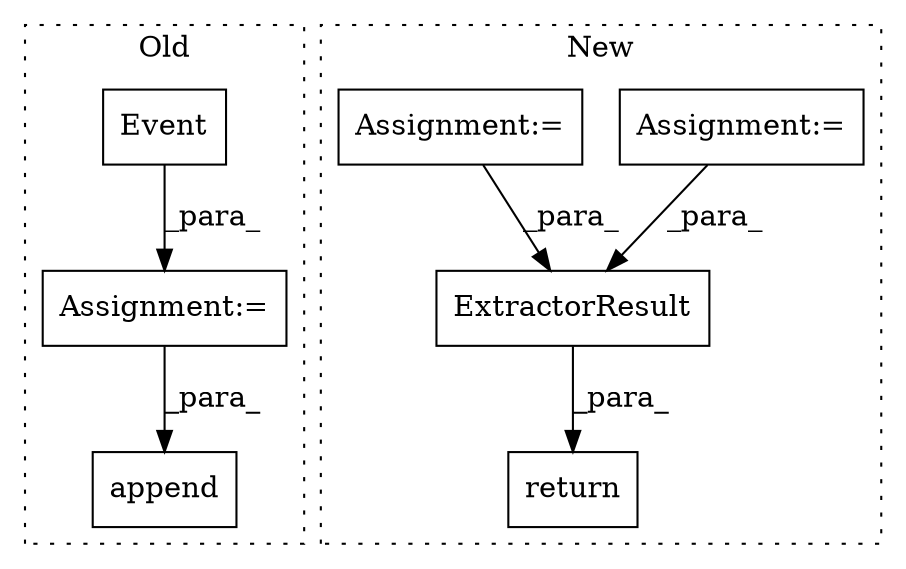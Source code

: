 digraph G {
subgraph cluster0 {
1 [label="append" a="32" s="1206,1215" l="7,1" shape="box"];
5 [label="Assignment:=" a="7" s="1152" l="1" shape="box"];
6 [label="Event" a="32" s="1153,1188" l="6,1" shape="box"];
label = "Old";
style="dotted";
}
subgraph cluster1 {
2 [label="ExtractorResult" a="32" s="1508,1564" l="16,1" shape="box"];
3 [label="Assignment:=" a="7" s="1118" l="2" shape="box"];
4 [label="Assignment:=" a="7" s="1138" l="2" shape="box"];
7 [label="return" a="41" s="1501" l="7" shape="box"];
label = "New";
style="dotted";
}
2 -> 7 [label="_para_"];
3 -> 2 [label="_para_"];
4 -> 2 [label="_para_"];
5 -> 1 [label="_para_"];
6 -> 5 [label="_para_"];
}